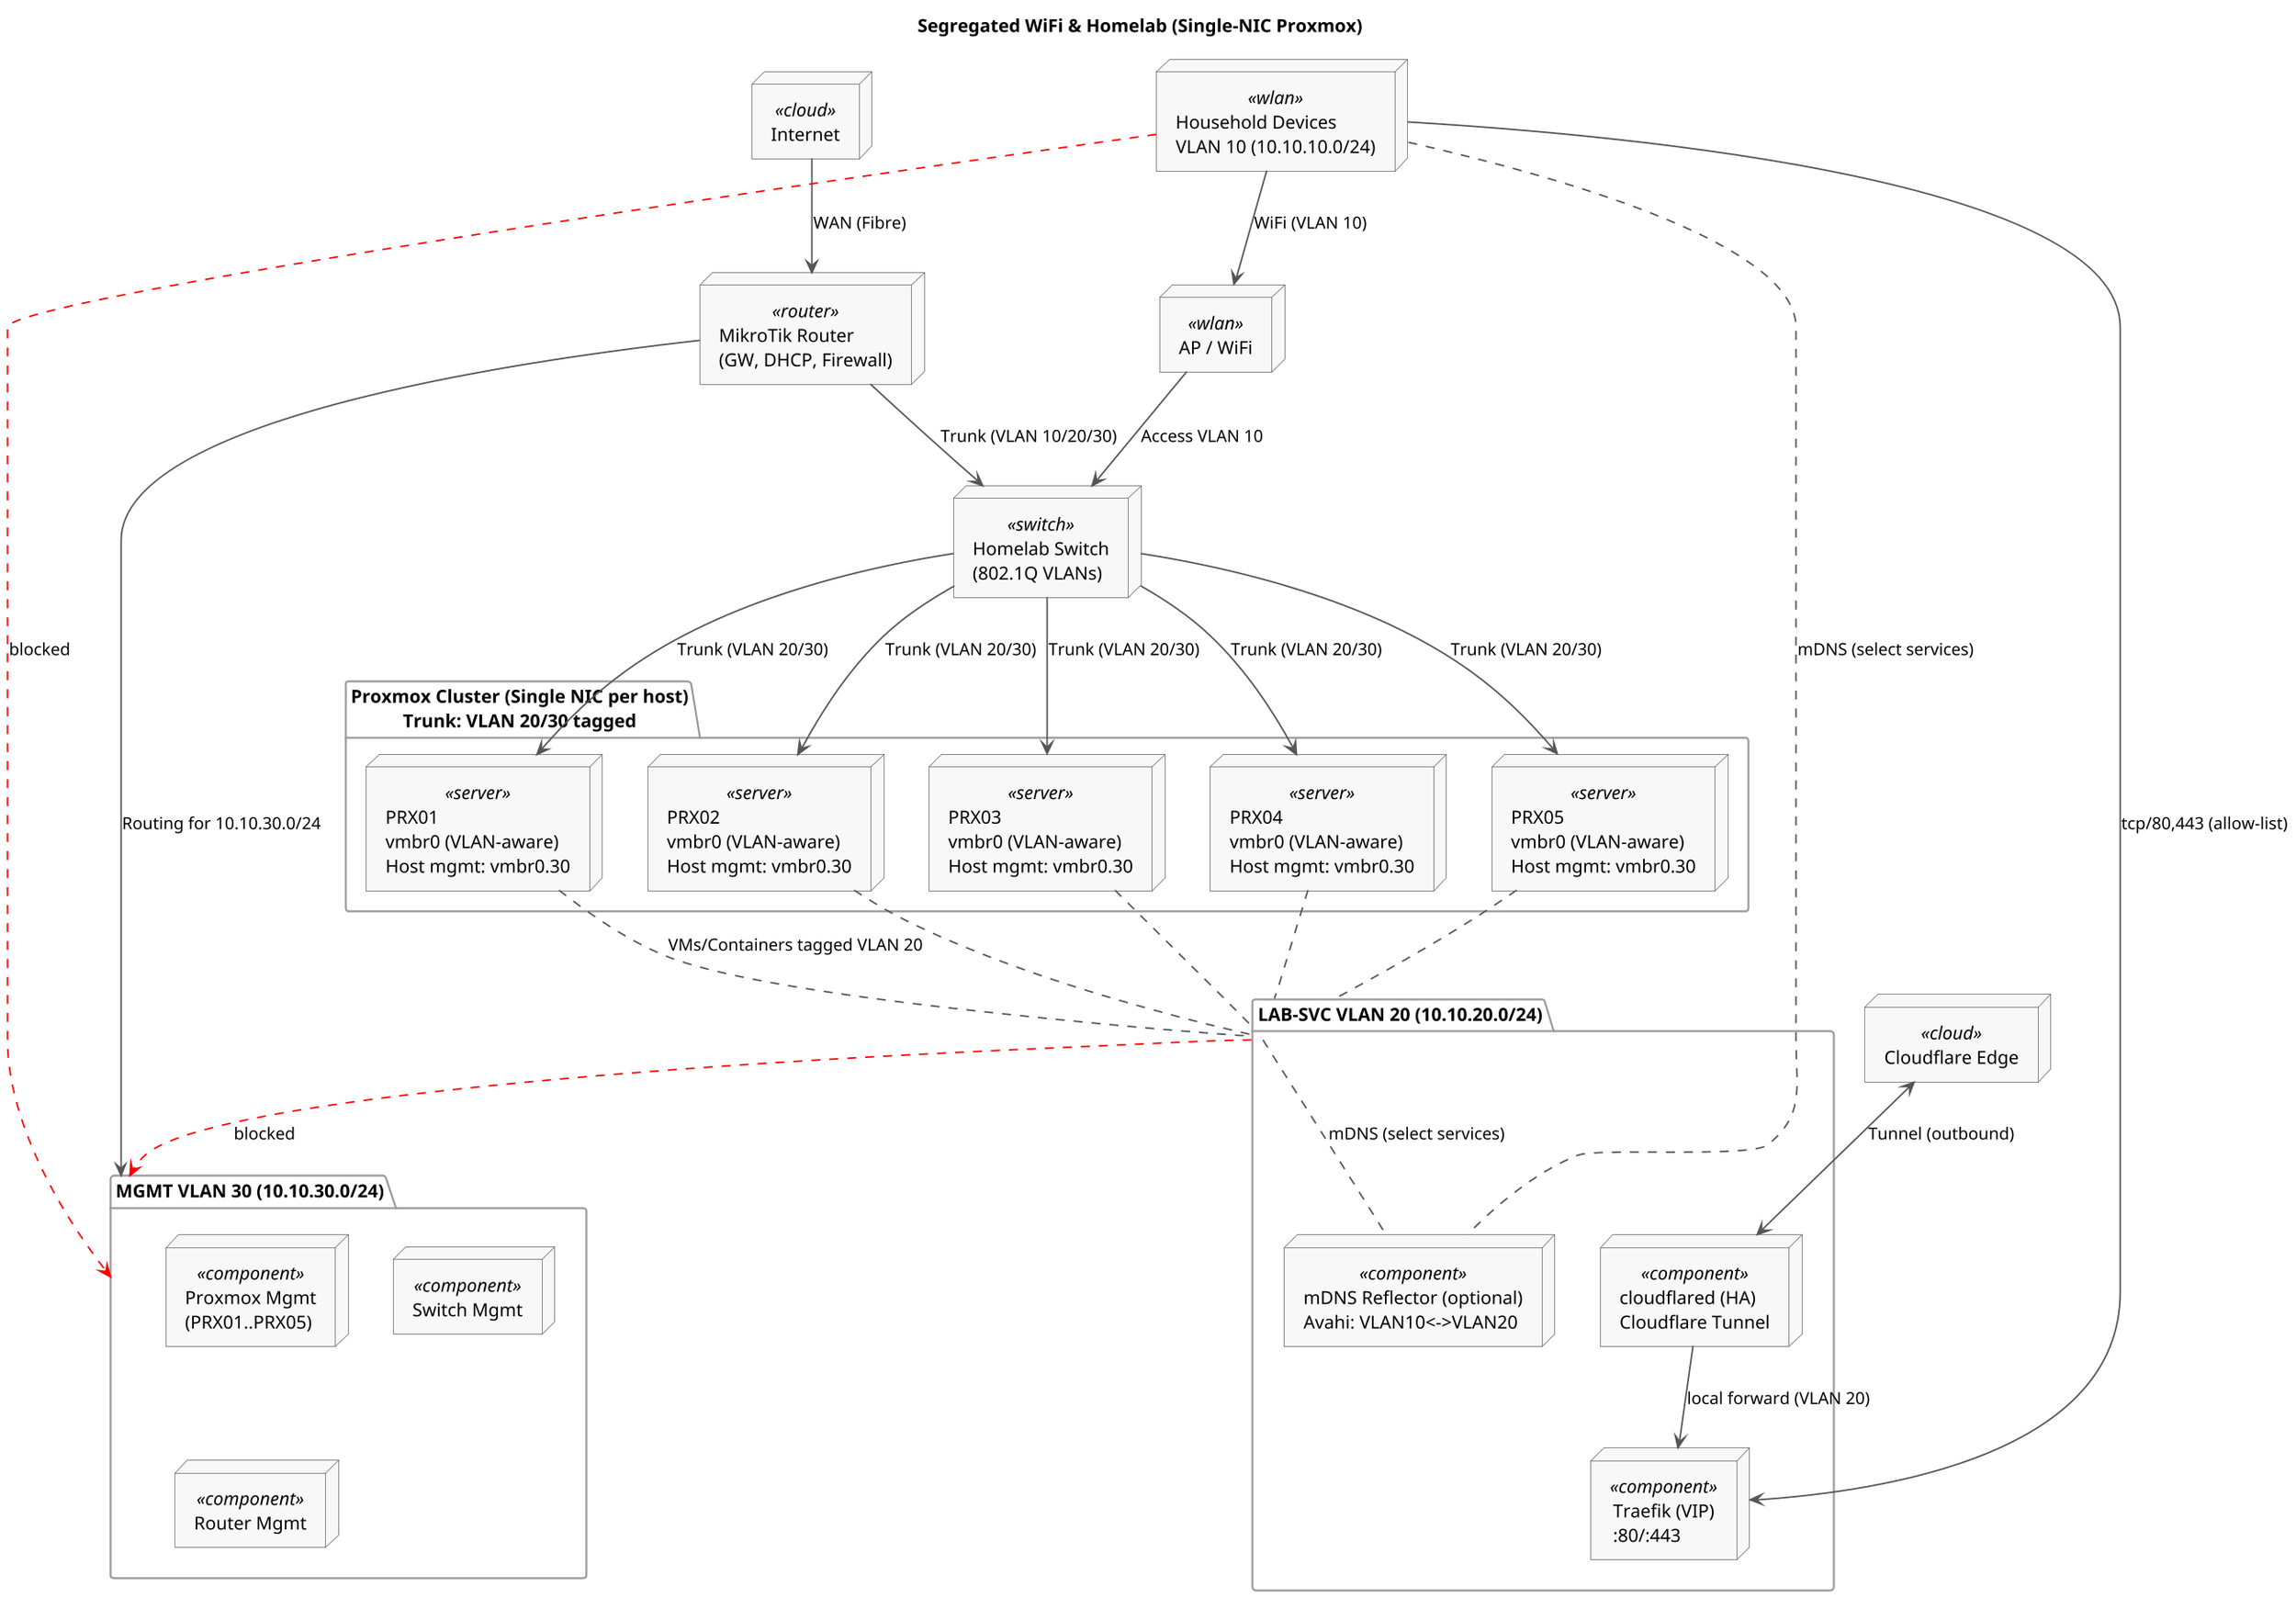 @startuml
title Segregated WiFi & Homelab (Single-NIC Proxmox)

skinparam dpi 140
skinparam node {
  BorderColor #666
  BackgroundColor #f8f8f8
  RoundCorner 12
}
skinparam package {
  BackgroundColor #ffffff
  BorderColor #999
}
skinparam ArrowColor #555
skinparam ArrowThickness 1.2

' Core
node "Internet" as INTERNET <<cloud>>
node "MikroTik Router\n(GW, DHCP, Firewall)" as ROUTER <<router>>
node "Homelab Switch\n(802.1Q VLANs)" as SWITCH <<switch>>

' WiFi side
node "AP / WiFi" as AP <<wlan>>
node "Household Devices\nVLAN 10 (10.10.10.0/24)" as WIFI <<wlan>>

' Hosts (single NIC, trunk)
package "Proxmox Cluster (Single NIC per host)\nTrunk: VLAN 20/30 tagged" as CLUSTER {
  node "PRX01\nvmbr0 (VLAN-aware)\nHost mgmt: vmbr0.30" as PRX01 <<server>>
  node "PRX02\nvmbr0 (VLAN-aware)\nHost mgmt: vmbr0.30" as PRX02 <<server>>
  node "PRX03\nvmbr0 (VLAN-aware)\nHost mgmt: vmbr0.30" as PRX03 <<server>>
  node "PRX04\nvmbr0 (VLAN-aware)\nHost mgmt: vmbr0.30" as PRX04 <<server>>
  node "PRX05\nvmbr0 (VLAN-aware)\nHost mgmt: vmbr0.30" as PRX05 <<server>>
}

' Service tier on VLAN 20
package "LAB-SVC VLAN 20 (10.10.20.0/24)" as LABSVC {
  node "Traefik (VIP)\n:80/:443" as TRAEFIK <<component>>
  node "cloudflared (HA)\nCloudflare Tunnel" as CF <<component>>
  node "mDNS Reflector (optional)\nAvahi: VLAN10<->VLAN20" as MDNS <<component>>
}

' MGMT VLAN 30
package "MGMT VLAN 30 (10.10.30.0/24)" as MGMT {
  node "Proxmox Mgmt\n(PRX01..PRX05)" as PVE_MGMT <<component>>
  node "Switch Mgmt" as SW_MGMT <<component>>
  node "Router Mgmt" as RT_MGMT <<component>>
}

' Cloudflare side (no inbound ports)
node "Cloudflare Edge" as CFEDGE <<cloud>>

' Links
INTERNET --> ROUTER : WAN (Fibre)
ROUTER --> SWITCH : Trunk (VLAN 10/20/30)

AP --> SWITCH : Access VLAN 10
WIFI --> AP : WiFi (VLAN 10)

' Single-NIC trunks to each host
SWITCH --> PRX01 : Trunk (VLAN 20/30)
SWITCH --> PRX02 : Trunk (VLAN 20/30)
SWITCH --> PRX03 : Trunk (VLAN 20/30)
SWITCH --> PRX04 : Trunk (VLAN 20/30)
SWITCH --> PRX05 : Trunk (VLAN 20/30)

' Services live on VLAN 20 reachable from WiFi (ports 80/443)
PRX01 .. LABSVC : VMs/Containers tagged VLAN 20
PRX02 .. LABSVC
PRX03 .. LABSVC
PRX04 .. LABSVC
PRX05 .. LABSVC

' Flow: WiFi -> Allowed services
WIFI --> TRAEFIK : tcp/80,443 (allow-list)

' Tunnel flow (egress-only)
CFEDGE <-down-> CF : Tunnel (outbound)
CF --> TRAEFIK : local forward (VLAN 20)

' Management isolation
ROUTER --> MGMT : Routing for 10.10.30.0/24
WIFI -[#red,dashed]-> MGMT : blocked
LABSVC -[#red,dashed]-> MGMT : blocked

' Optional mDNS reflection (scoped)
WIFI .. MDNS : mDNS (select services)
LABSVC .. MDNS : mDNS (select services)

@enduml
